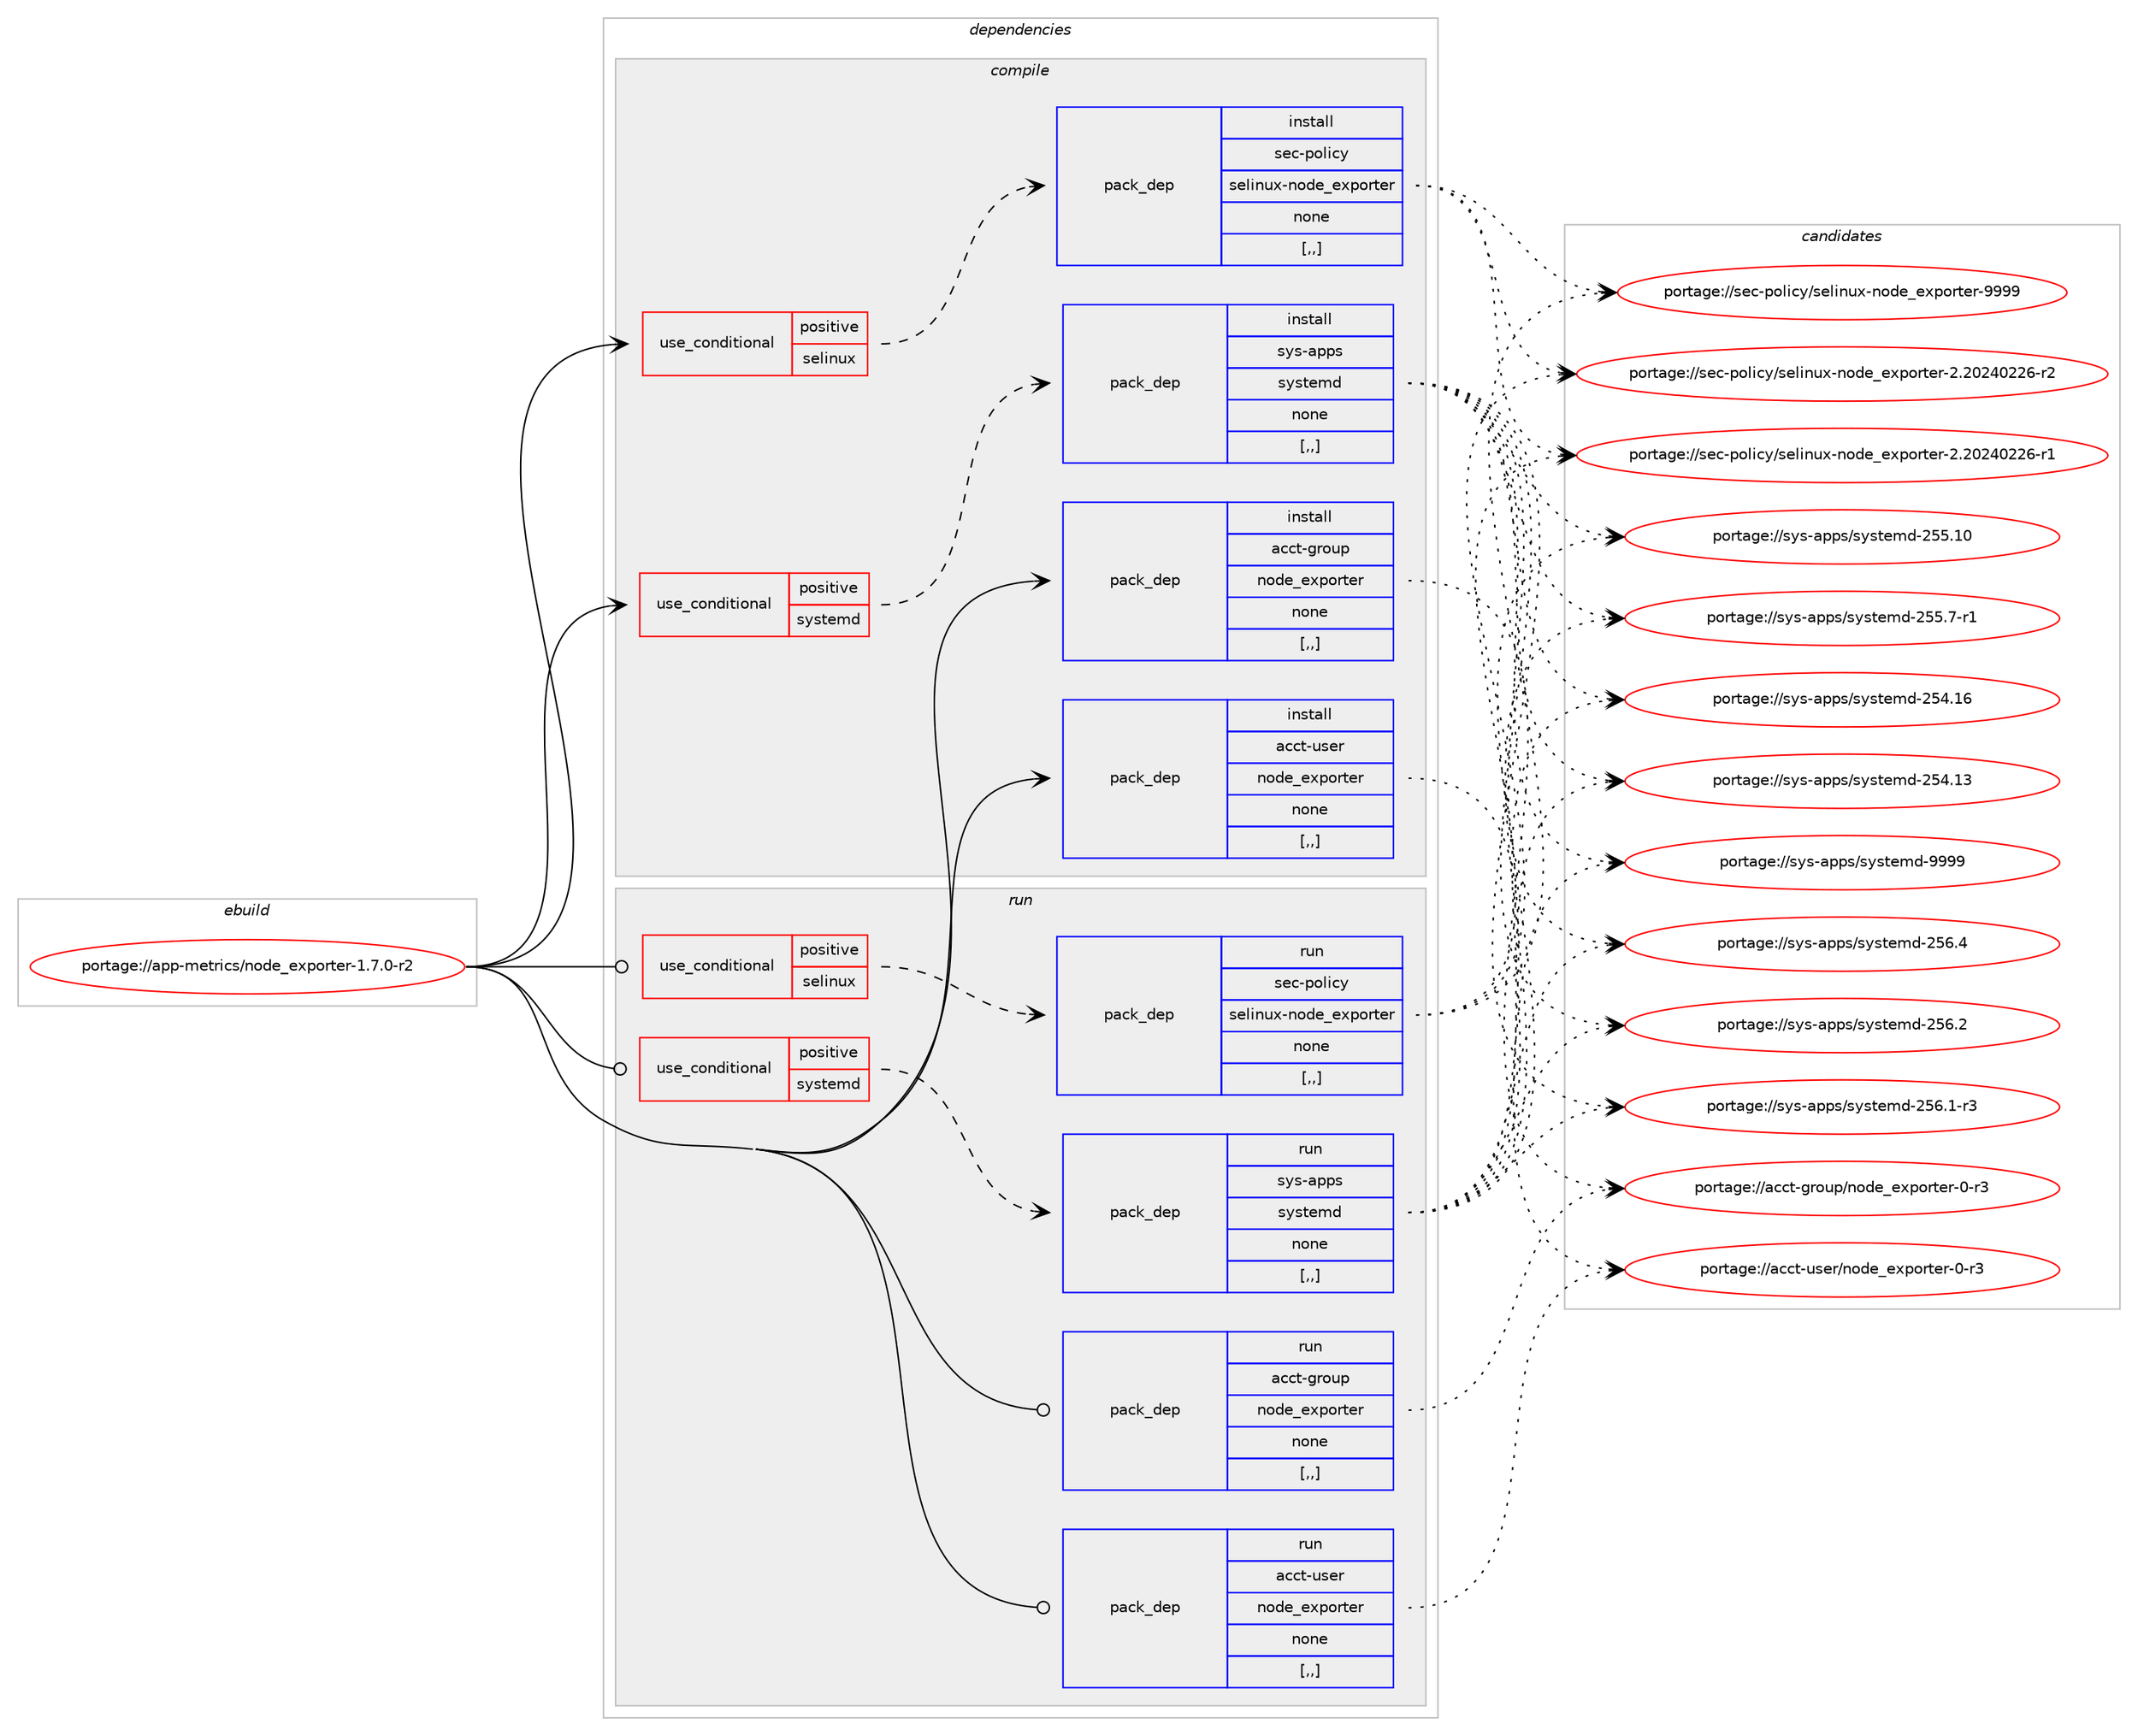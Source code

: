 digraph prolog {

# *************
# Graph options
# *************

newrank=true;
concentrate=true;
compound=true;
graph [rankdir=LR,fontname=Helvetica,fontsize=10,ranksep=1.5];#, ranksep=2.5, nodesep=0.2];
edge  [arrowhead=vee];
node  [fontname=Helvetica,fontsize=10];

# **********
# The ebuild
# **********

subgraph cluster_leftcol {
color=gray;
label=<<i>ebuild</i>>;
id [label="portage://app-metrics/node_exporter-1.7.0-r2", color=red, width=4, href="../app-metrics/node_exporter-1.7.0-r2.svg"];
}

# ****************
# The dependencies
# ****************

subgraph cluster_midcol {
color=gray;
label=<<i>dependencies</i>>;
subgraph cluster_compile {
fillcolor="#eeeeee";
style=filled;
label=<<i>compile</i>>;
subgraph cond11519 {
dependency39645 [label=<<TABLE BORDER="0" CELLBORDER="1" CELLSPACING="0" CELLPADDING="4"><TR><TD ROWSPAN="3" CELLPADDING="10">use_conditional</TD></TR><TR><TD>positive</TD></TR><TR><TD>selinux</TD></TR></TABLE>>, shape=none, color=red];
subgraph pack27739 {
dependency39646 [label=<<TABLE BORDER="0" CELLBORDER="1" CELLSPACING="0" CELLPADDING="4" WIDTH="220"><TR><TD ROWSPAN="6" CELLPADDING="30">pack_dep</TD></TR><TR><TD WIDTH="110">install</TD></TR><TR><TD>sec-policy</TD></TR><TR><TD>selinux-node_exporter</TD></TR><TR><TD>none</TD></TR><TR><TD>[,,]</TD></TR></TABLE>>, shape=none, color=blue];
}
dependency39645:e -> dependency39646:w [weight=20,style="dashed",arrowhead="vee"];
}
id:e -> dependency39645:w [weight=20,style="solid",arrowhead="vee"];
subgraph cond11520 {
dependency39647 [label=<<TABLE BORDER="0" CELLBORDER="1" CELLSPACING="0" CELLPADDING="4"><TR><TD ROWSPAN="3" CELLPADDING="10">use_conditional</TD></TR><TR><TD>positive</TD></TR><TR><TD>systemd</TD></TR></TABLE>>, shape=none, color=red];
subgraph pack27740 {
dependency39648 [label=<<TABLE BORDER="0" CELLBORDER="1" CELLSPACING="0" CELLPADDING="4" WIDTH="220"><TR><TD ROWSPAN="6" CELLPADDING="30">pack_dep</TD></TR><TR><TD WIDTH="110">install</TD></TR><TR><TD>sys-apps</TD></TR><TR><TD>systemd</TD></TR><TR><TD>none</TD></TR><TR><TD>[,,]</TD></TR></TABLE>>, shape=none, color=blue];
}
dependency39647:e -> dependency39648:w [weight=20,style="dashed",arrowhead="vee"];
}
id:e -> dependency39647:w [weight=20,style="solid",arrowhead="vee"];
subgraph pack27741 {
dependency39649 [label=<<TABLE BORDER="0" CELLBORDER="1" CELLSPACING="0" CELLPADDING="4" WIDTH="220"><TR><TD ROWSPAN="6" CELLPADDING="30">pack_dep</TD></TR><TR><TD WIDTH="110">install</TD></TR><TR><TD>acct-group</TD></TR><TR><TD>node_exporter</TD></TR><TR><TD>none</TD></TR><TR><TD>[,,]</TD></TR></TABLE>>, shape=none, color=blue];
}
id:e -> dependency39649:w [weight=20,style="solid",arrowhead="vee"];
subgraph pack27742 {
dependency39650 [label=<<TABLE BORDER="0" CELLBORDER="1" CELLSPACING="0" CELLPADDING="4" WIDTH="220"><TR><TD ROWSPAN="6" CELLPADDING="30">pack_dep</TD></TR><TR><TD WIDTH="110">install</TD></TR><TR><TD>acct-user</TD></TR><TR><TD>node_exporter</TD></TR><TR><TD>none</TD></TR><TR><TD>[,,]</TD></TR></TABLE>>, shape=none, color=blue];
}
id:e -> dependency39650:w [weight=20,style="solid",arrowhead="vee"];
}
subgraph cluster_compileandrun {
fillcolor="#eeeeee";
style=filled;
label=<<i>compile and run</i>>;
}
subgraph cluster_run {
fillcolor="#eeeeee";
style=filled;
label=<<i>run</i>>;
subgraph cond11521 {
dependency39651 [label=<<TABLE BORDER="0" CELLBORDER="1" CELLSPACING="0" CELLPADDING="4"><TR><TD ROWSPAN="3" CELLPADDING="10">use_conditional</TD></TR><TR><TD>positive</TD></TR><TR><TD>selinux</TD></TR></TABLE>>, shape=none, color=red];
subgraph pack27743 {
dependency39652 [label=<<TABLE BORDER="0" CELLBORDER="1" CELLSPACING="0" CELLPADDING="4" WIDTH="220"><TR><TD ROWSPAN="6" CELLPADDING="30">pack_dep</TD></TR><TR><TD WIDTH="110">run</TD></TR><TR><TD>sec-policy</TD></TR><TR><TD>selinux-node_exporter</TD></TR><TR><TD>none</TD></TR><TR><TD>[,,]</TD></TR></TABLE>>, shape=none, color=blue];
}
dependency39651:e -> dependency39652:w [weight=20,style="dashed",arrowhead="vee"];
}
id:e -> dependency39651:w [weight=20,style="solid",arrowhead="odot"];
subgraph cond11522 {
dependency39653 [label=<<TABLE BORDER="0" CELLBORDER="1" CELLSPACING="0" CELLPADDING="4"><TR><TD ROWSPAN="3" CELLPADDING="10">use_conditional</TD></TR><TR><TD>positive</TD></TR><TR><TD>systemd</TD></TR></TABLE>>, shape=none, color=red];
subgraph pack27744 {
dependency39654 [label=<<TABLE BORDER="0" CELLBORDER="1" CELLSPACING="0" CELLPADDING="4" WIDTH="220"><TR><TD ROWSPAN="6" CELLPADDING="30">pack_dep</TD></TR><TR><TD WIDTH="110">run</TD></TR><TR><TD>sys-apps</TD></TR><TR><TD>systemd</TD></TR><TR><TD>none</TD></TR><TR><TD>[,,]</TD></TR></TABLE>>, shape=none, color=blue];
}
dependency39653:e -> dependency39654:w [weight=20,style="dashed",arrowhead="vee"];
}
id:e -> dependency39653:w [weight=20,style="solid",arrowhead="odot"];
subgraph pack27745 {
dependency39655 [label=<<TABLE BORDER="0" CELLBORDER="1" CELLSPACING="0" CELLPADDING="4" WIDTH="220"><TR><TD ROWSPAN="6" CELLPADDING="30">pack_dep</TD></TR><TR><TD WIDTH="110">run</TD></TR><TR><TD>acct-group</TD></TR><TR><TD>node_exporter</TD></TR><TR><TD>none</TD></TR><TR><TD>[,,]</TD></TR></TABLE>>, shape=none, color=blue];
}
id:e -> dependency39655:w [weight=20,style="solid",arrowhead="odot"];
subgraph pack27746 {
dependency39656 [label=<<TABLE BORDER="0" CELLBORDER="1" CELLSPACING="0" CELLPADDING="4" WIDTH="220"><TR><TD ROWSPAN="6" CELLPADDING="30">pack_dep</TD></TR><TR><TD WIDTH="110">run</TD></TR><TR><TD>acct-user</TD></TR><TR><TD>node_exporter</TD></TR><TR><TD>none</TD></TR><TR><TD>[,,]</TD></TR></TABLE>>, shape=none, color=blue];
}
id:e -> dependency39656:w [weight=20,style="solid",arrowhead="odot"];
}
}

# **************
# The candidates
# **************

subgraph cluster_choices {
rank=same;
color=gray;
label=<<i>candidates</i>>;

subgraph choice27739 {
color=black;
nodesep=1;
choice1151019945112111108105991214711510110810511011712045110111100101951011201121111141161011144557575757 [label="portage://sec-policy/selinux-node_exporter-9999", color=red, width=4,href="../sec-policy/selinux-node_exporter-9999.svg"];
choice11510199451121111081059912147115101108105110117120451101111001019510112011211111411610111445504650485052485050544511450 [label="portage://sec-policy/selinux-node_exporter-2.20240226-r2", color=red, width=4,href="../sec-policy/selinux-node_exporter-2.20240226-r2.svg"];
choice11510199451121111081059912147115101108105110117120451101111001019510112011211111411610111445504650485052485050544511449 [label="portage://sec-policy/selinux-node_exporter-2.20240226-r1", color=red, width=4,href="../sec-policy/selinux-node_exporter-2.20240226-r1.svg"];
dependency39646:e -> choice1151019945112111108105991214711510110810511011712045110111100101951011201121111141161011144557575757:w [style=dotted,weight="100"];
dependency39646:e -> choice11510199451121111081059912147115101108105110117120451101111001019510112011211111411610111445504650485052485050544511450:w [style=dotted,weight="100"];
dependency39646:e -> choice11510199451121111081059912147115101108105110117120451101111001019510112011211111411610111445504650485052485050544511449:w [style=dotted,weight="100"];
}
subgraph choice27740 {
color=black;
nodesep=1;
choice1151211154597112112115471151211151161011091004557575757 [label="portage://sys-apps/systemd-9999", color=red, width=4,href="../sys-apps/systemd-9999.svg"];
choice115121115459711211211547115121115116101109100455053544652 [label="portage://sys-apps/systemd-256.4", color=red, width=4,href="../sys-apps/systemd-256.4.svg"];
choice115121115459711211211547115121115116101109100455053544650 [label="portage://sys-apps/systemd-256.2", color=red, width=4,href="../sys-apps/systemd-256.2.svg"];
choice1151211154597112112115471151211151161011091004550535446494511451 [label="portage://sys-apps/systemd-256.1-r3", color=red, width=4,href="../sys-apps/systemd-256.1-r3.svg"];
choice11512111545971121121154711512111511610110910045505353464948 [label="portage://sys-apps/systemd-255.10", color=red, width=4,href="../sys-apps/systemd-255.10.svg"];
choice1151211154597112112115471151211151161011091004550535346554511449 [label="portage://sys-apps/systemd-255.7-r1", color=red, width=4,href="../sys-apps/systemd-255.7-r1.svg"];
choice11512111545971121121154711512111511610110910045505352464954 [label="portage://sys-apps/systemd-254.16", color=red, width=4,href="../sys-apps/systemd-254.16.svg"];
choice11512111545971121121154711512111511610110910045505352464951 [label="portage://sys-apps/systemd-254.13", color=red, width=4,href="../sys-apps/systemd-254.13.svg"];
dependency39648:e -> choice1151211154597112112115471151211151161011091004557575757:w [style=dotted,weight="100"];
dependency39648:e -> choice115121115459711211211547115121115116101109100455053544652:w [style=dotted,weight="100"];
dependency39648:e -> choice115121115459711211211547115121115116101109100455053544650:w [style=dotted,weight="100"];
dependency39648:e -> choice1151211154597112112115471151211151161011091004550535446494511451:w [style=dotted,weight="100"];
dependency39648:e -> choice11512111545971121121154711512111511610110910045505353464948:w [style=dotted,weight="100"];
dependency39648:e -> choice1151211154597112112115471151211151161011091004550535346554511449:w [style=dotted,weight="100"];
dependency39648:e -> choice11512111545971121121154711512111511610110910045505352464954:w [style=dotted,weight="100"];
dependency39648:e -> choice11512111545971121121154711512111511610110910045505352464951:w [style=dotted,weight="100"];
}
subgraph choice27741 {
color=black;
nodesep=1;
choice97999911645103114111117112471101111001019510112011211111411610111445484511451 [label="portage://acct-group/node_exporter-0-r3", color=red, width=4,href="../acct-group/node_exporter-0-r3.svg"];
dependency39649:e -> choice97999911645103114111117112471101111001019510112011211111411610111445484511451:w [style=dotted,weight="100"];
}
subgraph choice27742 {
color=black;
nodesep=1;
choice97999911645117115101114471101111001019510112011211111411610111445484511451 [label="portage://acct-user/node_exporter-0-r3", color=red, width=4,href="../acct-user/node_exporter-0-r3.svg"];
dependency39650:e -> choice97999911645117115101114471101111001019510112011211111411610111445484511451:w [style=dotted,weight="100"];
}
subgraph choice27743 {
color=black;
nodesep=1;
choice1151019945112111108105991214711510110810511011712045110111100101951011201121111141161011144557575757 [label="portage://sec-policy/selinux-node_exporter-9999", color=red, width=4,href="../sec-policy/selinux-node_exporter-9999.svg"];
choice11510199451121111081059912147115101108105110117120451101111001019510112011211111411610111445504650485052485050544511450 [label="portage://sec-policy/selinux-node_exporter-2.20240226-r2", color=red, width=4,href="../sec-policy/selinux-node_exporter-2.20240226-r2.svg"];
choice11510199451121111081059912147115101108105110117120451101111001019510112011211111411610111445504650485052485050544511449 [label="portage://sec-policy/selinux-node_exporter-2.20240226-r1", color=red, width=4,href="../sec-policy/selinux-node_exporter-2.20240226-r1.svg"];
dependency39652:e -> choice1151019945112111108105991214711510110810511011712045110111100101951011201121111141161011144557575757:w [style=dotted,weight="100"];
dependency39652:e -> choice11510199451121111081059912147115101108105110117120451101111001019510112011211111411610111445504650485052485050544511450:w [style=dotted,weight="100"];
dependency39652:e -> choice11510199451121111081059912147115101108105110117120451101111001019510112011211111411610111445504650485052485050544511449:w [style=dotted,weight="100"];
}
subgraph choice27744 {
color=black;
nodesep=1;
choice1151211154597112112115471151211151161011091004557575757 [label="portage://sys-apps/systemd-9999", color=red, width=4,href="../sys-apps/systemd-9999.svg"];
choice115121115459711211211547115121115116101109100455053544652 [label="portage://sys-apps/systemd-256.4", color=red, width=4,href="../sys-apps/systemd-256.4.svg"];
choice115121115459711211211547115121115116101109100455053544650 [label="portage://sys-apps/systemd-256.2", color=red, width=4,href="../sys-apps/systemd-256.2.svg"];
choice1151211154597112112115471151211151161011091004550535446494511451 [label="portage://sys-apps/systemd-256.1-r3", color=red, width=4,href="../sys-apps/systemd-256.1-r3.svg"];
choice11512111545971121121154711512111511610110910045505353464948 [label="portage://sys-apps/systemd-255.10", color=red, width=4,href="../sys-apps/systemd-255.10.svg"];
choice1151211154597112112115471151211151161011091004550535346554511449 [label="portage://sys-apps/systemd-255.7-r1", color=red, width=4,href="../sys-apps/systemd-255.7-r1.svg"];
choice11512111545971121121154711512111511610110910045505352464954 [label="portage://sys-apps/systemd-254.16", color=red, width=4,href="../sys-apps/systemd-254.16.svg"];
choice11512111545971121121154711512111511610110910045505352464951 [label="portage://sys-apps/systemd-254.13", color=red, width=4,href="../sys-apps/systemd-254.13.svg"];
dependency39654:e -> choice1151211154597112112115471151211151161011091004557575757:w [style=dotted,weight="100"];
dependency39654:e -> choice115121115459711211211547115121115116101109100455053544652:w [style=dotted,weight="100"];
dependency39654:e -> choice115121115459711211211547115121115116101109100455053544650:w [style=dotted,weight="100"];
dependency39654:e -> choice1151211154597112112115471151211151161011091004550535446494511451:w [style=dotted,weight="100"];
dependency39654:e -> choice11512111545971121121154711512111511610110910045505353464948:w [style=dotted,weight="100"];
dependency39654:e -> choice1151211154597112112115471151211151161011091004550535346554511449:w [style=dotted,weight="100"];
dependency39654:e -> choice11512111545971121121154711512111511610110910045505352464954:w [style=dotted,weight="100"];
dependency39654:e -> choice11512111545971121121154711512111511610110910045505352464951:w [style=dotted,weight="100"];
}
subgraph choice27745 {
color=black;
nodesep=1;
choice97999911645103114111117112471101111001019510112011211111411610111445484511451 [label="portage://acct-group/node_exporter-0-r3", color=red, width=4,href="../acct-group/node_exporter-0-r3.svg"];
dependency39655:e -> choice97999911645103114111117112471101111001019510112011211111411610111445484511451:w [style=dotted,weight="100"];
}
subgraph choice27746 {
color=black;
nodesep=1;
choice97999911645117115101114471101111001019510112011211111411610111445484511451 [label="portage://acct-user/node_exporter-0-r3", color=red, width=4,href="../acct-user/node_exporter-0-r3.svg"];
dependency39656:e -> choice97999911645117115101114471101111001019510112011211111411610111445484511451:w [style=dotted,weight="100"];
}
}

}
